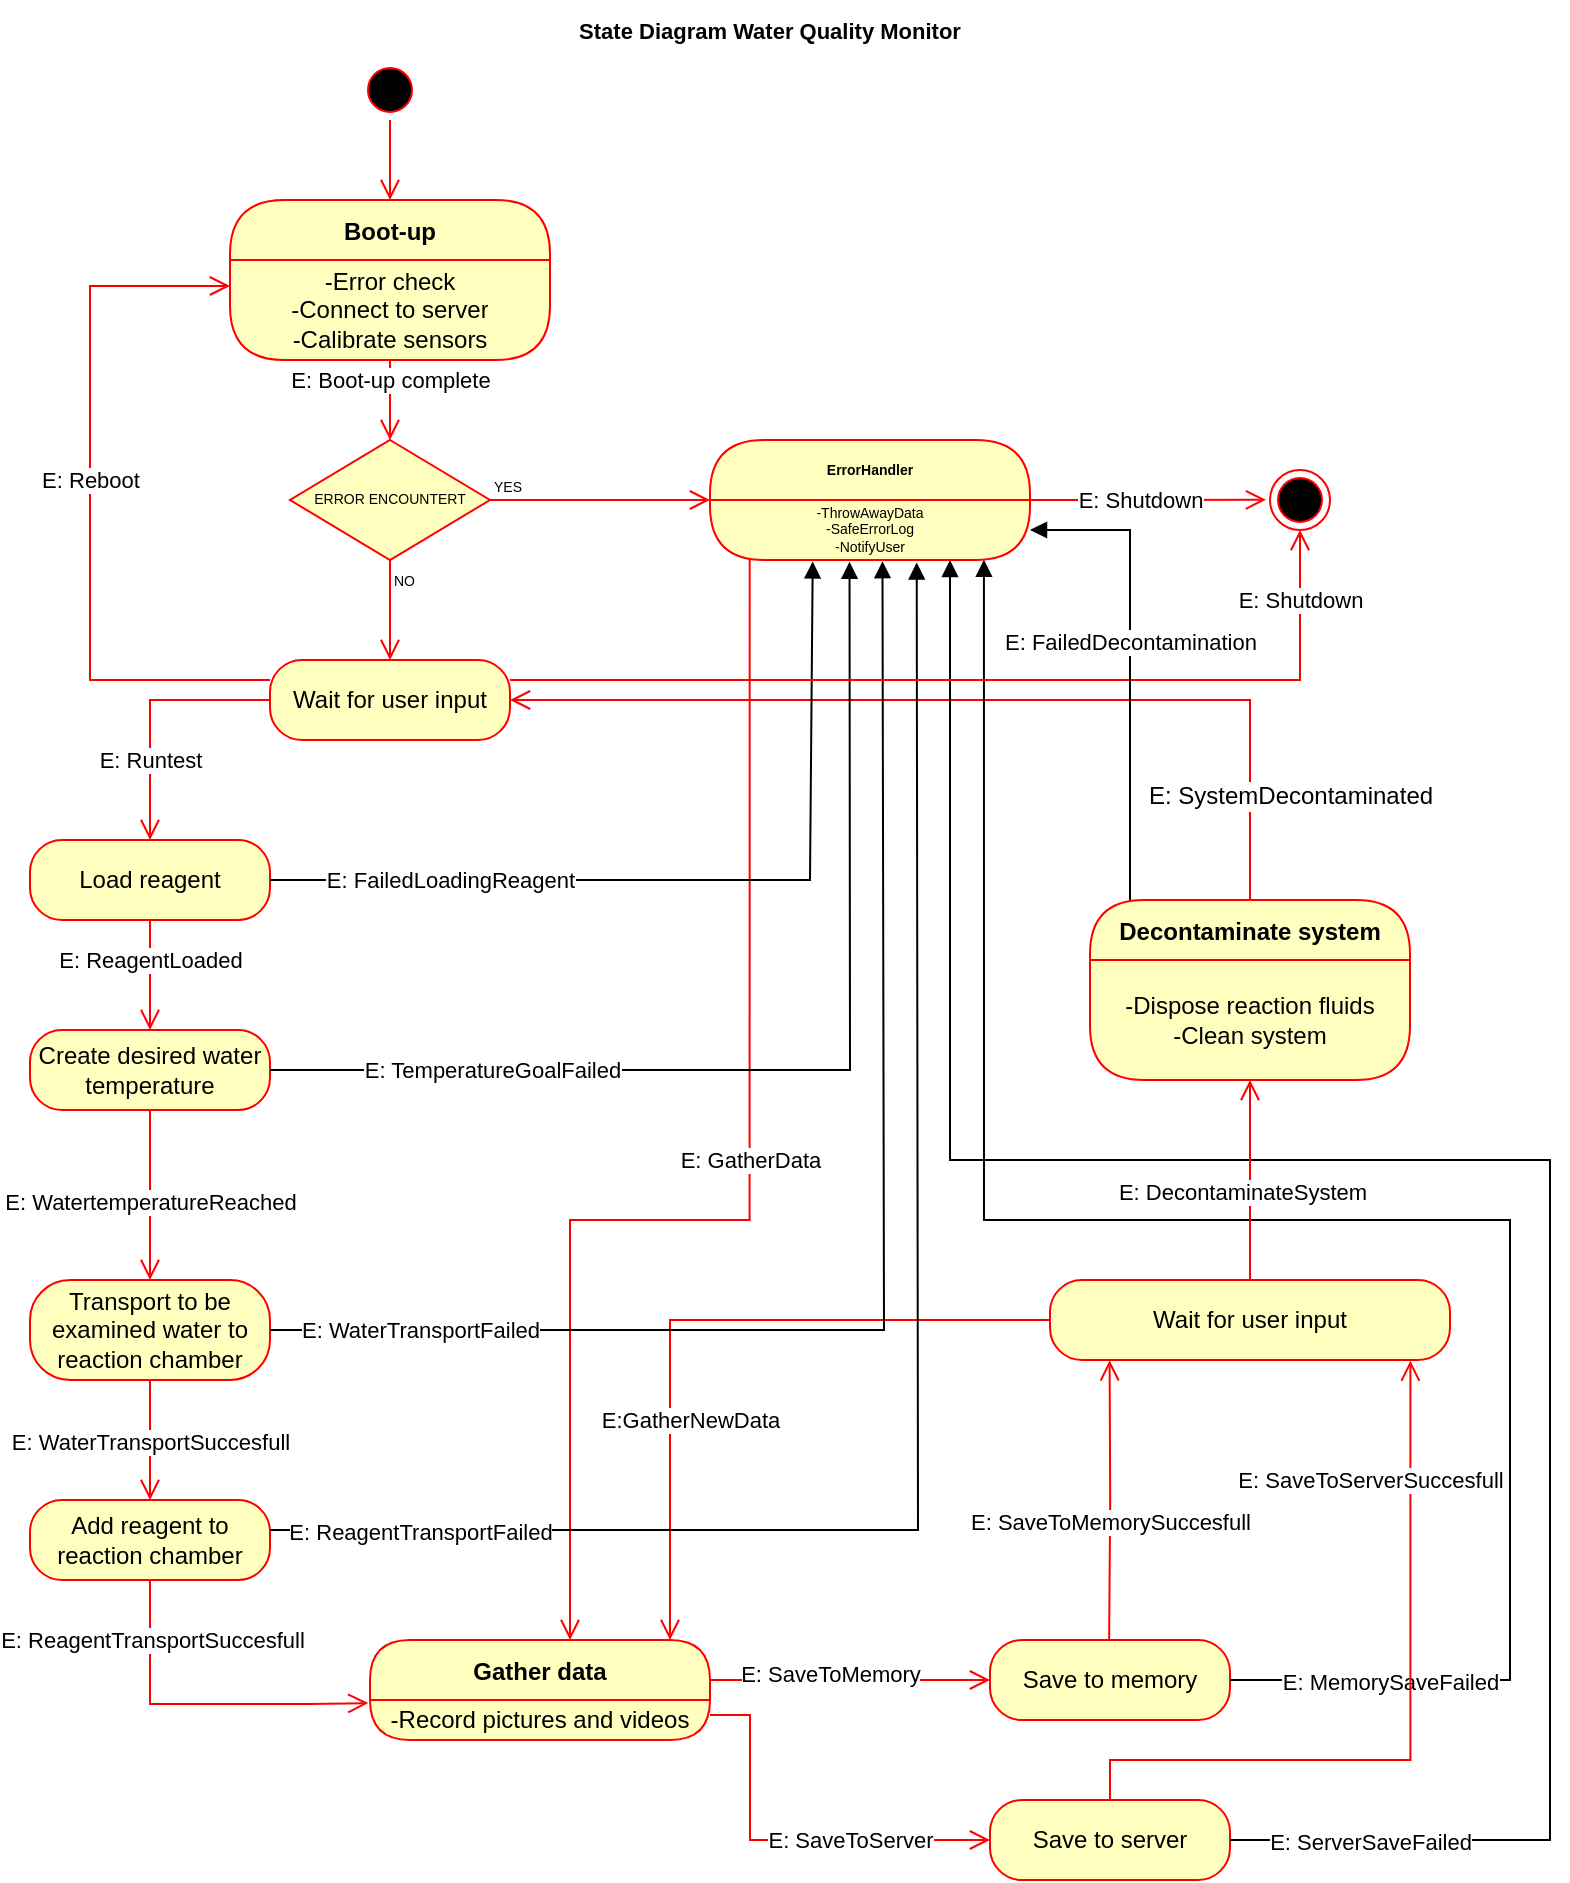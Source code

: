 <mxfile version="20.2.3" type="device"><diagram name="Page-1" id="5f0bae14-7c28-e335-631c-24af17079c00"><mxGraphModel dx="2595" dy="2453" grid="1" gridSize="10" guides="1" tooltips="1" connect="1" arrows="1" fold="1" page="1" pageScale="1" pageWidth="1100" pageHeight="850" background="none" math="0" shadow="0"><root><mxCell id="0"/><mxCell id="1" parent="0"/><mxCell id="MJgT-NaHvdxKKcMKiWZT-1" value="" style="ellipse;html=1;shape=startState;fillColor=#000000;strokeColor=#ff0000;" parent="1" vertex="1"><mxGeometry x="895" y="-500" width="30" height="30" as="geometry"/></mxCell><mxCell id="MJgT-NaHvdxKKcMKiWZT-2" value="" style="edgeStyle=orthogonalEdgeStyle;html=1;verticalAlign=bottom;endArrow=open;endSize=8;strokeColor=#ff0000;rounded=0;entryX=0.5;entryY=0;entryDx=0;entryDy=0;entryPerimeter=0;" parent="1" source="MJgT-NaHvdxKKcMKiWZT-1" target="MJgT-NaHvdxKKcMKiWZT-11" edge="1"><mxGeometry relative="1" as="geometry"><mxPoint x="910" y="-320" as="targetPoint"/></mxGeometry></mxCell><mxCell id="MJgT-NaHvdxKKcMKiWZT-7" value="Decontaminate system" style="swimlane;fontStyle=1;align=center;verticalAlign=middle;childLayout=stackLayout;horizontal=1;startSize=30;horizontalStack=0;resizeParent=0;resizeLast=1;container=0;fontColor=#000000;collapsible=0;rounded=1;arcSize=30;strokeColor=#ff0000;fillColor=#ffffc0;swimlaneFillColor=#ffffc0;dropTarget=0;" parent="1" vertex="1"><mxGeometry x="1260" y="-80" width="160" height="90" as="geometry"/></mxCell><mxCell id="MJgT-NaHvdxKKcMKiWZT-8" value="-Dispose reaction fluids&lt;br&gt;-Clean system" style="text;html=1;strokeColor=none;fillColor=none;align=center;verticalAlign=middle;spacingLeft=4;spacingRight=4;whiteSpace=wrap;overflow=hidden;rotatable=0;fontColor=#000000;" parent="MJgT-NaHvdxKKcMKiWZT-7" vertex="1"><mxGeometry y="30" width="160" height="60" as="geometry"/></mxCell><mxCell id="MJgT-NaHvdxKKcMKiWZT-11" value="Boot-up" style="swimlane;fontStyle=1;align=center;verticalAlign=middle;childLayout=stackLayout;horizontal=1;startSize=30;horizontalStack=0;resizeParent=0;resizeLast=1;container=0;fontColor=#000000;collapsible=0;rounded=1;arcSize=30;strokeColor=#ff0000;fillColor=#ffffc0;swimlaneFillColor=#ffffc0;dropTarget=0;" parent="1" vertex="1"><mxGeometry x="830" y="-430" width="160" height="80" as="geometry"/></mxCell><mxCell id="MJgT-NaHvdxKKcMKiWZT-12" value="-Error check&lt;br&gt;-Connect to server&lt;br&gt;-Calibrate sensors" style="text;html=1;strokeColor=none;fillColor=none;align=center;verticalAlign=middle;spacingLeft=4;spacingRight=4;whiteSpace=wrap;overflow=hidden;rotatable=0;fontColor=#000000;" parent="MJgT-NaHvdxKKcMKiWZT-11" vertex="1"><mxGeometry y="30" width="160" height="50" as="geometry"/></mxCell><mxCell id="MJgT-NaHvdxKKcMKiWZT-19" value="Transport to be examined water to reaction chamber" style="rounded=1;whiteSpace=wrap;html=1;arcSize=40;fontColor=#000000;fillColor=#ffffc0;strokeColor=#ff0000;" parent="1" vertex="1"><mxGeometry x="730" y="110" width="120" height="50" as="geometry"/></mxCell><mxCell id="MJgT-NaHvdxKKcMKiWZT-20" value="" style="edgeStyle=orthogonalEdgeStyle;html=1;verticalAlign=bottom;endArrow=open;endSize=8;strokeColor=#ff0000;rounded=0;entryX=0.5;entryY=0;entryDx=0;entryDy=0;" parent="1" source="MJgT-NaHvdxKKcMKiWZT-19" target="MJgT-NaHvdxKKcMKiWZT-57" edge="1"><mxGeometry relative="1" as="geometry"><mxPoint x="830" y="260" as="targetPoint"/></mxGeometry></mxCell><mxCell id="MJgT-NaHvdxKKcMKiWZT-54" value="E: WaterTransportSuccesfull" style="edgeLabel;html=1;align=center;verticalAlign=middle;resizable=0;points=[];" parent="MJgT-NaHvdxKKcMKiWZT-20" vertex="1" connectable="0"><mxGeometry x="-0.481" y="2" relative="1" as="geometry"><mxPoint x="-2" y="15" as="offset"/></mxGeometry></mxCell><mxCell id="MJgT-NaHvdxKKcMKiWZT-31" value="Wait for user input" style="rounded=1;whiteSpace=wrap;html=1;arcSize=40;fontColor=#000000;fillColor=#ffffc0;strokeColor=#ff0000;" parent="1" vertex="1"><mxGeometry x="850" y="-200" width="120" height="40" as="geometry"/></mxCell><mxCell id="MJgT-NaHvdxKKcMKiWZT-32" value="" style="edgeStyle=orthogonalEdgeStyle;html=1;verticalAlign=bottom;endArrow=open;endSize=8;strokeColor=#ff0000;rounded=0;entryX=0.5;entryY=0;entryDx=0;entryDy=0;" parent="1" source="MJgT-NaHvdxKKcMKiWZT-31" target="MJgT-NaHvdxKKcMKiWZT-49" edge="1"><mxGeometry relative="1" as="geometry"><mxPoint x="790" y="-80" as="targetPoint"/><Array as="points"><mxPoint x="790" y="-180"/></Array></mxGeometry></mxCell><mxCell id="MJgT-NaHvdxKKcMKiWZT-33" value="" style="edgeStyle=orthogonalEdgeStyle;html=1;verticalAlign=bottom;endArrow=open;endSize=8;strokeColor=#ff0000;rounded=0;entryX=1;entryY=0.5;entryDx=0;entryDy=0;exitX=0.5;exitY=0;exitDx=0;exitDy=0;" parent="1" source="MJgT-NaHvdxKKcMKiWZT-7" target="MJgT-NaHvdxKKcMKiWZT-31" edge="1"><mxGeometry relative="1" as="geometry"><mxPoint x="980" y="-30" as="targetPoint"/><mxPoint x="1080" y="-30" as="sourcePoint"/></mxGeometry></mxCell><mxCell id="MJgT-NaHvdxKKcMKiWZT-154" value="&lt;font style=&quot;font-size: 12px;&quot;&gt;E: SystemDecontaminated&lt;/font&gt;" style="edgeLabel;html=1;align=center;verticalAlign=middle;resizable=0;points=[];fontSize=6;" parent="MJgT-NaHvdxKKcMKiWZT-33" vertex="1" connectable="0"><mxGeometry x="-0.681" y="2" relative="1" as="geometry"><mxPoint x="22" y="23" as="offset"/></mxGeometry></mxCell><mxCell id="MJgT-NaHvdxKKcMKiWZT-49" value="Load reagent" style="rounded=1;whiteSpace=wrap;html=1;arcSize=40;fontColor=#000000;fillColor=#ffffc0;strokeColor=#ff0000;" parent="1" vertex="1"><mxGeometry x="730" y="-110" width="120" height="40" as="geometry"/></mxCell><mxCell id="MJgT-NaHvdxKKcMKiWZT-50" value="" style="edgeStyle=orthogonalEdgeStyle;html=1;verticalAlign=bottom;endArrow=open;endSize=8;strokeColor=#ff0000;rounded=0;" parent="1" source="MJgT-NaHvdxKKcMKiWZT-49" edge="1"><mxGeometry relative="1" as="geometry"><mxPoint x="790" y="-15" as="targetPoint"/></mxGeometry></mxCell><mxCell id="MJgT-NaHvdxKKcMKiWZT-51" value="Create desired water temperature" style="rounded=1;whiteSpace=wrap;html=1;arcSize=40;fontColor=#000000;fillColor=#ffffc0;strokeColor=#ff0000;" parent="1" vertex="1"><mxGeometry x="730" y="-15" width="120" height="40" as="geometry"/></mxCell><mxCell id="MJgT-NaHvdxKKcMKiWZT-52" value="E: WatertemperatureReached" style="edgeStyle=orthogonalEdgeStyle;html=1;verticalAlign=bottom;endArrow=open;endSize=8;strokeColor=#ff0000;rounded=0;" parent="1" source="MJgT-NaHvdxKKcMKiWZT-51" target="MJgT-NaHvdxKKcMKiWZT-19" edge="1"><mxGeometry x="0.294" relative="1" as="geometry"><mxPoint x="890" y="40" as="targetPoint"/><mxPoint as="offset"/></mxGeometry></mxCell><mxCell id="MJgT-NaHvdxKKcMKiWZT-53" value="E: ReagentLoaded" style="edgeLabel;html=1;align=center;verticalAlign=middle;resizable=0;points=[];" parent="1" vertex="1" connectable="0"><mxGeometry x="789.998" y="-50.0" as="geometry"/></mxCell><mxCell id="MJgT-NaHvdxKKcMKiWZT-57" value="&lt;span style=&quot;&quot;&gt;Add reagent to reaction chamber&lt;/span&gt;" style="rounded=1;whiteSpace=wrap;html=1;arcSize=40;fontColor=#000000;fillColor=#ffffc0;strokeColor=#ff0000;" parent="1" vertex="1"><mxGeometry x="730" y="220" width="120" height="40" as="geometry"/></mxCell><mxCell id="MJgT-NaHvdxKKcMKiWZT-60" value="" style="edgeStyle=orthogonalEdgeStyle;html=1;verticalAlign=bottom;endArrow=open;endSize=8;strokeColor=#ff0000;rounded=0;exitX=0.5;exitY=1;exitDx=0;exitDy=0;startArrow=none;entryX=-0.005;entryY=0.631;entryDx=0;entryDy=0;entryPerimeter=0;" parent="1" source="MJgT-NaHvdxKKcMKiWZT-57" target="MJgT-NaHvdxKKcMKiWZT-73" edge="1"><mxGeometry relative="1" as="geometry"><mxPoint x="940" y="310" as="targetPoint"/><mxPoint x="835" y="290" as="sourcePoint"/><Array as="points"><mxPoint x="790" y="322"/><mxPoint x="870" y="322"/></Array></mxGeometry></mxCell><mxCell id="MJgT-NaHvdxKKcMKiWZT-64" value="&lt;span style=&quot;color: rgba(0, 0, 0, 0); font-family: monospace; font-size: 0px; text-align: start; background-color: rgb(248, 249, 250);&quot;&gt;%3CmxGraphModel%3E%3Croot%3E%3CmxCell%20id%3D%220%22%2F%3E%3CmxCell%20id%3D%221%22%20parent%3D%220%22%2F%3E%3CmxCell%20id%3D%222%22%20value%3D%22E%3A%20Transport%20succesfull%22%20style%3D%22edgeLabel%3Bhtml%3D1%3Balign%3Dcenter%3BverticalAlign%3Dmiddle%3Bresizable%3D0%3Bpoints%3D%5B%5D%3B%22%20vertex%3D%221%22%20connectable%3D%220%22%20parent%3D%221%22%3E%3CmxGeometry%20x%3D%22460%22%20y%3D%22630.714%22%20as%3D%22geometry%22%2F%3E%3C%2FmxCell%3E%3C%2Froot%3E%3C%2FmxGraphModel%3E&lt;/span&gt;&lt;span style=&quot;color: rgba(0, 0, 0, 0); font-family: monospace; font-size: 0px; text-align: start; background-color: rgb(248, 249, 250);&quot;&gt;%3CmxGraphModel%3E%3Croot%3E%3CmxCell%20id%3D%220%22%2F%3E%3CmxCell%20id%3D%221%22%20parent%3D%220%22%2F%3E%3CmxCell%20id%3D%222%22%20value%3D%22E%3A%20Transport%20succesfull%22%20style%3D%22edgeLabel%3Bhtml%3D1%3Balign%3Dcenter%3BverticalAlign%3Dmiddle%3Bresizable%3D0%3Bpoints%3D%5B%5D%3B%22%20vertex%3D%221%22%20connectable%3D%220%22%20parent%3D%221%22%3E%3CmxGeometry%20x%3D%22460%22%20y%3D%22630.714%22%20as%3D%22geometry%22%2F%3E%3C%2FmxCell%3E%3C%2Froot%3E%3C%2FmxGraphModel%3E&lt;/span&gt;" style="edgeLabel;html=1;align=center;verticalAlign=middle;resizable=0;points=[];" parent="MJgT-NaHvdxKKcMKiWZT-60" vertex="1" connectable="0"><mxGeometry x="-0.551" relative="1" as="geometry"><mxPoint as="offset"/></mxGeometry></mxCell><mxCell id="MJgT-NaHvdxKKcMKiWZT-65" value="E: ReagentTransportSuccesfull" style="edgeLabel;html=1;align=center;verticalAlign=middle;resizable=0;points=[];" parent="MJgT-NaHvdxKKcMKiWZT-60" vertex="1" connectable="0"><mxGeometry x="-0.595" y="1" relative="1" as="geometry"><mxPoint y="-5" as="offset"/></mxGeometry></mxCell><mxCell id="MJgT-NaHvdxKKcMKiWZT-73" value="Gather data" style="swimlane;fontStyle=1;align=center;verticalAlign=middle;childLayout=stackLayout;horizontal=1;startSize=30;horizontalStack=0;resizeParent=0;resizeLast=1;container=0;fontColor=#000000;collapsible=0;rounded=1;arcSize=30;strokeColor=#ff0000;fillColor=#ffffc0;swimlaneFillColor=#ffffc0;dropTarget=0;" parent="1" vertex="1"><mxGeometry x="900" y="290" width="170" height="50" as="geometry"/></mxCell><mxCell id="MJgT-NaHvdxKKcMKiWZT-74" value="-Record pictures and videos&lt;br&gt;" style="text;html=1;strokeColor=none;fillColor=none;align=center;verticalAlign=middle;spacingLeft=4;spacingRight=4;whiteSpace=wrap;overflow=hidden;rotatable=0;fontColor=#000000;" parent="MJgT-NaHvdxKKcMKiWZT-73" vertex="1"><mxGeometry y="30" width="170" height="20" as="geometry"/></mxCell><mxCell id="MJgT-NaHvdxKKcMKiWZT-86" value="" style="edgeStyle=orthogonalEdgeStyle;html=1;verticalAlign=bottom;endArrow=open;endSize=8;strokeColor=#ff0000;rounded=0;exitX=0.5;exitY=0;exitDx=0;exitDy=0;entryX=0.149;entryY=1.004;entryDx=0;entryDy=0;entryPerimeter=0;" parent="1" target="MJgT-NaHvdxKKcMKiWZT-129" edge="1"><mxGeometry relative="1" as="geometry"><mxPoint x="1269.57" y="160" as="targetPoint"/><mxPoint x="1269.57" y="290" as="sourcePoint"/><Array as="points"/></mxGeometry></mxCell><mxCell id="MJgT-NaHvdxKKcMKiWZT-87" value="E: SaveToMemorySuccesfull" style="edgeLabel;html=1;align=center;verticalAlign=middle;resizable=0;points=[];" parent="MJgT-NaHvdxKKcMKiWZT-86" vertex="1" connectable="0"><mxGeometry x="-0.481" y="2" relative="1" as="geometry"><mxPoint x="2" y="-23" as="offset"/></mxGeometry></mxCell><mxCell id="MJgT-NaHvdxKKcMKiWZT-88" value="&lt;span style=&quot;&quot;&gt;Save to memory&lt;/span&gt;" style="rounded=1;whiteSpace=wrap;html=1;arcSize=40;fontColor=#000000;fillColor=#ffffc0;strokeColor=#ff0000;" parent="1" vertex="1"><mxGeometry x="1210" y="290" width="120" height="40" as="geometry"/></mxCell><mxCell id="MJgT-NaHvdxKKcMKiWZT-89" value="&lt;span style=&quot;&quot;&gt;Save to server&lt;/span&gt;" style="rounded=1;whiteSpace=wrap;html=1;arcSize=40;fontColor=#000000;fillColor=#ffffc0;strokeColor=#ff0000;" parent="1" vertex="1"><mxGeometry x="1210" y="370" width="120" height="40" as="geometry"/></mxCell><mxCell id="MJgT-NaHvdxKKcMKiWZT-90" value="" style="edgeStyle=orthogonalEdgeStyle;html=1;verticalAlign=bottom;endArrow=open;endSize=8;strokeColor=#ff0000;rounded=0;exitX=1;exitY=0.75;exitDx=0;exitDy=0;entryX=0;entryY=0.5;entryDx=0;entryDy=0;" parent="1" source="MJgT-NaHvdxKKcMKiWZT-73" target="MJgT-NaHvdxKKcMKiWZT-89" edge="1"><mxGeometry relative="1" as="geometry"><mxPoint x="1280" y="280" as="targetPoint"/><mxPoint x="1279.63" y="390" as="sourcePoint"/><Array as="points"><mxPoint x="1090" y="328"/><mxPoint x="1090" y="390"/></Array></mxGeometry></mxCell><mxCell id="MJgT-NaHvdxKKcMKiWZT-112" value="E: SaveToServer" style="edgeLabel;html=1;align=center;verticalAlign=middle;resizable=0;points=[];" parent="MJgT-NaHvdxKKcMKiWZT-90" vertex="1" connectable="0"><mxGeometry x="0.197" y="-1" relative="1" as="geometry"><mxPoint x="11" y="-1" as="offset"/></mxGeometry></mxCell><mxCell id="MJgT-NaHvdxKKcMKiWZT-103" value="E: MemorySaveFailed" style="html=1;verticalAlign=bottom;endArrow=block;rounded=0;exitX=1;exitY=0.5;exitDx=0;exitDy=0;entryX=0.856;entryY=0.994;entryDx=0;entryDy=0;entryPerimeter=0;" parent="1" source="MJgT-NaHvdxKKcMKiWZT-88" target="MJgT-NaHvdxKKcMKiWZT-169" edge="1"><mxGeometry x="-0.834" y="-10" width="80" relative="1" as="geometry"><mxPoint x="990" y="239.66" as="sourcePoint"/><mxPoint x="985" y="200" as="targetPoint"/><Array as="points"><mxPoint x="1470" y="310"/><mxPoint x="1470" y="80"/><mxPoint x="1370" y="80"/><mxPoint x="1207" y="80"/></Array><mxPoint as="offset"/></mxGeometry></mxCell><mxCell id="MJgT-NaHvdxKKcMKiWZT-104" value="E: ServerSaveFailed" style="html=1;verticalAlign=bottom;endArrow=block;rounded=0;exitX=1;exitY=0.5;exitDx=0;exitDy=0;entryX=0.75;entryY=1;entryDx=0;entryDy=0;" parent="1" source="MJgT-NaHvdxKKcMKiWZT-89" target="MJgT-NaHvdxKKcMKiWZT-169" edge="1"><mxGeometry x="-0.873" y="-10" width="80" relative="1" as="geometry"><mxPoint x="1455" y="250" as="sourcePoint"/><mxPoint x="950" y="200" as="targetPoint"/><Array as="points"><mxPoint x="1390" y="390"/><mxPoint x="1490" y="390"/><mxPoint x="1490" y="50"/><mxPoint x="1190" y="50"/></Array><mxPoint as="offset"/></mxGeometry></mxCell><mxCell id="MJgT-NaHvdxKKcMKiWZT-109" value="" style="edgeStyle=orthogonalEdgeStyle;html=1;verticalAlign=bottom;endArrow=open;endSize=8;strokeColor=#ff0000;rounded=0;entryX=0;entryY=0.5;entryDx=0;entryDy=0;" parent="1" target="MJgT-NaHvdxKKcMKiWZT-88" edge="1"><mxGeometry relative="1" as="geometry"><mxPoint x="1210.42" y="370" as="targetPoint"/><mxPoint x="1070" y="310" as="sourcePoint"/><Array as="points"><mxPoint x="1070" y="310"/></Array></mxGeometry></mxCell><mxCell id="MJgT-NaHvdxKKcMKiWZT-111" value="E: SaveToMemory" style="edgeLabel;html=1;align=center;verticalAlign=middle;resizable=0;points=[];" parent="MJgT-NaHvdxKKcMKiWZT-109" vertex="1" connectable="0"><mxGeometry x="-0.145" y="3" relative="1" as="geometry"><mxPoint as="offset"/></mxGeometry></mxCell><mxCell id="MJgT-NaHvdxKKcMKiWZT-114" value="" style="edgeStyle=orthogonalEdgeStyle;html=1;verticalAlign=bottom;endArrow=open;endSize=8;strokeColor=#ff0000;rounded=0;exitX=0.124;exitY=0.985;exitDx=0;exitDy=0;exitPerimeter=0;" parent="1" source="MJgT-NaHvdxKKcMKiWZT-169" edge="1"><mxGeometry relative="1" as="geometry"><mxPoint x="1000" y="290" as="targetPoint"/><mxPoint x="1040" y="2.274e-13" as="sourcePoint"/><Array as="points"><mxPoint x="1090" y="80"/><mxPoint x="1000" y="80"/></Array></mxGeometry></mxCell><mxCell id="MJgT-NaHvdxKKcMKiWZT-116" value="E: GatherData" style="edgeLabel;html=1;align=center;verticalAlign=middle;resizable=0;points=[];" parent="MJgT-NaHvdxKKcMKiWZT-114" vertex="1" connectable="0"><mxGeometry x="-0.145" y="3" relative="1" as="geometry"><mxPoint x="-3" y="31" as="offset"/></mxGeometry></mxCell><mxCell id="MJgT-NaHvdxKKcMKiWZT-126" value="" style="edgeStyle=orthogonalEdgeStyle;html=1;verticalAlign=bottom;endArrow=open;endSize=8;strokeColor=#ff0000;rounded=0;exitX=0.5;exitY=0;exitDx=0;exitDy=0;entryX=0.901;entryY=1.008;entryDx=0;entryDy=0;entryPerimeter=0;" parent="1" source="MJgT-NaHvdxKKcMKiWZT-89" target="MJgT-NaHvdxKKcMKiWZT-129" edge="1"><mxGeometry relative="1" as="geometry"><mxPoint x="1420.0" y="160" as="targetPoint"/><mxPoint x="1420.0" y="290" as="sourcePoint"/><Array as="points"><mxPoint x="1270" y="350"/><mxPoint x="1420" y="350"/></Array></mxGeometry></mxCell><mxCell id="MJgT-NaHvdxKKcMKiWZT-128" value="E: SaveToServerSuccesfull" style="edgeLabel;html=1;align=center;verticalAlign=middle;resizable=0;points=[];" parent="MJgT-NaHvdxKKcMKiWZT-126" vertex="1" connectable="0"><mxGeometry x="0.438" y="1" relative="1" as="geometry"><mxPoint x="-19" y="-44" as="offset"/></mxGeometry></mxCell><mxCell id="MJgT-NaHvdxKKcMKiWZT-129" value="Wait for user input" style="rounded=1;whiteSpace=wrap;html=1;arcSize=40;fontColor=#000000;fillColor=#ffffc0;strokeColor=#ff0000;" parent="1" vertex="1"><mxGeometry x="1240" y="110" width="200" height="40" as="geometry"/></mxCell><mxCell id="MJgT-NaHvdxKKcMKiWZT-130" value="" style="edgeStyle=orthogonalEdgeStyle;html=1;verticalAlign=bottom;endArrow=open;endSize=8;strokeColor=#ff0000;rounded=0;entryX=0.5;entryY=1;entryDx=0;entryDy=0;" parent="1" source="MJgT-NaHvdxKKcMKiWZT-129" target="MJgT-NaHvdxKKcMKiWZT-8" edge="1"><mxGeometry relative="1" as="geometry"><mxPoint x="1340" y="10" as="targetPoint"/></mxGeometry></mxCell><mxCell id="MJgT-NaHvdxKKcMKiWZT-133" value="&lt;span style=&quot;color: rgba(0, 0, 0, 0); font-family: monospace; font-size: 0px; text-align: start; background-color: rgb(248, 249, 250);&quot;&gt;%3CmxGraphModel%3E%3Croot%3E%3CmxCell%20id%3D%220%22%2F%3E%3CmxCell%20id%3D%221%22%20parent%3D%220%22%2F%3E%3CmxCell%20id%3D%222%22%20value%3D%22E%3ARecordAgain%22%20style%3D%22edgeLabel%3Bhtml%3D1%3Balign%3Dcenter%3BverticalAlign%3Dmiddle%3Bresizable%3D0%3Bpoints%3D%5B%5D%3B%22%20vertex%3D%221%22%20connectable%3D%220%22%20parent%3D%221%22%3E%3CmxGeometry%20x%3D%22780.258%22%20y%3D%22570.014%22%20as%3D%22geometry%22%2F%3E%3C%2FmxCell%3E%3C%2Froot%3E%3C%2FmxGraphModel%3EC&lt;/span&gt;" style="edgeLabel;html=1;align=center;verticalAlign=middle;resizable=0;points=[];" parent="MJgT-NaHvdxKKcMKiWZT-130" vertex="1" connectable="0"><mxGeometry x="-0.215" y="4" relative="1" as="geometry"><mxPoint as="offset"/></mxGeometry></mxCell><mxCell id="MJgT-NaHvdxKKcMKiWZT-134" value="E: DecontaminateSystem" style="edgeLabel;html=1;align=center;verticalAlign=middle;resizable=0;points=[];" parent="MJgT-NaHvdxKKcMKiWZT-130" vertex="1" connectable="0"><mxGeometry x="-0.124" y="4" relative="1" as="geometry"><mxPoint as="offset"/></mxGeometry></mxCell><mxCell id="MJgT-NaHvdxKKcMKiWZT-131" value="" style="edgeStyle=orthogonalEdgeStyle;html=1;verticalAlign=bottom;endArrow=open;endSize=8;strokeColor=#ff0000;rounded=0;exitX=0;exitY=0.5;exitDx=0;exitDy=0;" parent="1" source="MJgT-NaHvdxKKcMKiWZT-129" edge="1"><mxGeometry relative="1" as="geometry"><mxPoint x="1050" y="290" as="targetPoint"/><mxPoint x="1100.0" y="210" as="sourcePoint"/><Array as="points"><mxPoint x="1050" y="130"/><mxPoint x="1050" y="290"/></Array></mxGeometry></mxCell><mxCell id="MJgT-NaHvdxKKcMKiWZT-132" value="E:GatherNewData" style="edgeLabel;html=1;align=center;verticalAlign=middle;resizable=0;points=[];" parent="MJgT-NaHvdxKKcMKiWZT-131" vertex="1" connectable="0"><mxGeometry x="-0.481" y="2" relative="1" as="geometry"><mxPoint x="-89" y="48" as="offset"/></mxGeometry></mxCell><mxCell id="MJgT-NaHvdxKKcMKiWZT-136" value="" style="edgeStyle=orthogonalEdgeStyle;html=1;verticalAlign=bottom;endArrow=open;endSize=8;strokeColor=#ff0000;rounded=0;entryX=0;entryY=0.25;entryDx=0;entryDy=0;exitX=0;exitY=0.25;exitDx=0;exitDy=0;" parent="1" source="MJgT-NaHvdxKKcMKiWZT-31" target="MJgT-NaHvdxKKcMKiWZT-12" edge="1"><mxGeometry relative="1" as="geometry"><mxPoint x="530" y="50" as="targetPoint"/><mxPoint x="530" y="-200" as="sourcePoint"/><Array as="points"><mxPoint x="760" y="-190"/><mxPoint x="760" y="-387"/><mxPoint x="830" y="-387"/></Array></mxGeometry></mxCell><mxCell id="MJgT-NaHvdxKKcMKiWZT-137" value="E: Runtest" style="edgeLabel;html=1;align=center;verticalAlign=middle;resizable=0;points=[];" parent="1" vertex="1" connectable="0"><mxGeometry x="790" y="-150.004" as="geometry"/></mxCell><mxCell id="MJgT-NaHvdxKKcMKiWZT-139" value="" style="html=1;verticalAlign=bottom;endArrow=block;rounded=0;entryX=0.436;entryY=1.029;entryDx=0;entryDy=0;entryPerimeter=0;exitX=1;exitY=0.5;exitDx=0;exitDy=0;" parent="1" source="MJgT-NaHvdxKKcMKiWZT-51" target="MJgT-NaHvdxKKcMKiWZT-169" edge="1"><mxGeometry x="0.25" width="80" relative="1" as="geometry"><mxPoint x="870" y="10" as="sourcePoint"/><mxPoint x="560" y="-160" as="targetPoint"/><Array as="points"><mxPoint x="1140" y="5"/></Array><mxPoint as="offset"/></mxGeometry></mxCell><mxCell id="MJgT-NaHvdxKKcMKiWZT-140" value="&lt;font style=&quot;font-size: 11px;&quot;&gt;E: TemperatureGoalFailed&lt;/font&gt;" style="edgeLabel;html=1;align=center;verticalAlign=middle;resizable=0;points=[];fontSize=8;" parent="MJgT-NaHvdxKKcMKiWZT-139" vertex="1" connectable="0"><mxGeometry x="-0.124" y="1" relative="1" as="geometry"><mxPoint x="-128" y="1" as="offset"/></mxGeometry></mxCell><mxCell id="MJgT-NaHvdxKKcMKiWZT-141" value="" style="html=1;verticalAlign=bottom;endArrow=block;rounded=0;entryX=0.321;entryY=1.024;entryDx=0;entryDy=0;exitX=1;exitY=0.5;exitDx=0;exitDy=0;entryPerimeter=0;" parent="1" source="MJgT-NaHvdxKKcMKiWZT-49" target="MJgT-NaHvdxKKcMKiWZT-169" edge="1"><mxGeometry x="0.25" width="80" relative="1" as="geometry"><mxPoint x="850" y="-80" as="sourcePoint"/><mxPoint x="569.96" y="-159.68" as="targetPoint"/><Array as="points"><mxPoint x="1120" y="-90"/></Array><mxPoint as="offset"/></mxGeometry></mxCell><mxCell id="MJgT-NaHvdxKKcMKiWZT-142" value="&lt;font style=&quot;font-size: 11px;&quot;&gt;E: FailedLoadingReagent&lt;/font&gt;" style="edgeLabel;html=1;align=center;verticalAlign=middle;resizable=0;points=[];fontSize=11;" parent="MJgT-NaHvdxKKcMKiWZT-141" vertex="1" connectable="0"><mxGeometry x="-0.124" y="1" relative="1" as="geometry"><mxPoint x="-98" y="1" as="offset"/></mxGeometry></mxCell><mxCell id="MJgT-NaHvdxKKcMKiWZT-143" value="" style="html=1;verticalAlign=bottom;endArrow=block;rounded=0;exitX=1;exitY=0.5;exitDx=0;exitDy=0;entryX=0.539;entryY=1.019;entryDx=0;entryDy=0;entryPerimeter=0;" parent="1" source="MJgT-NaHvdxKKcMKiWZT-19" target="MJgT-NaHvdxKKcMKiWZT-169" edge="1"><mxGeometry x="0.25" width="80" relative="1" as="geometry"><mxPoint x="870" y="134.48" as="sourcePoint"/><mxPoint x="920" y="-160" as="targetPoint"/><Array as="points"><mxPoint x="1157" y="135"/></Array><mxPoint as="offset"/></mxGeometry></mxCell><mxCell id="MJgT-NaHvdxKKcMKiWZT-144" value="&lt;font style=&quot;font-size: 11px;&quot;&gt;E: WaterTransportFailed&lt;/font&gt;" style="edgeLabel;html=1;align=center;verticalAlign=middle;resizable=0;points=[];fontSize=8;" parent="MJgT-NaHvdxKKcMKiWZT-143" vertex="1" connectable="0"><mxGeometry x="-0.124" y="1" relative="1" as="geometry"><mxPoint x="-228" y="1" as="offset"/></mxGeometry></mxCell><mxCell id="MJgT-NaHvdxKKcMKiWZT-145" value="" style="html=1;verticalAlign=bottom;endArrow=block;rounded=0;exitX=1;exitY=0.5;exitDx=0;exitDy=0;entryX=0.646;entryY=1.04;entryDx=0;entryDy=0;entryPerimeter=0;" parent="1" target="MJgT-NaHvdxKKcMKiWZT-169" edge="1"><mxGeometry x="0.25" width="80" relative="1" as="geometry"><mxPoint x="850" y="235" as="sourcePoint"/><mxPoint x="920" y="-60" as="targetPoint"/><Array as="points"><mxPoint x="1174" y="235"/></Array><mxPoint as="offset"/></mxGeometry></mxCell><mxCell id="MJgT-NaHvdxKKcMKiWZT-148" value="&lt;font style=&quot;font-size: 11px;&quot;&gt;&lt;font style=&quot;font-size: 11px;&quot;&gt;E:&lt;/font&gt; &lt;font style=&quot;font-size: 11px;&quot;&gt;ReagentTransportFailed&lt;/font&gt;&lt;/font&gt;" style="edgeLabel;html=1;align=center;verticalAlign=middle;resizable=0;points=[];fontSize=6;" parent="MJgT-NaHvdxKKcMKiWZT-145" vertex="1" connectable="0"><mxGeometry x="-0.355" y="-1" relative="1" as="geometry"><mxPoint x="-186" as="offset"/></mxGeometry></mxCell><mxCell id="MJgT-NaHvdxKKcMKiWZT-149" value="" style="ellipse;html=1;shape=endState;fillColor=#000000;strokeColor=#ff0000;fontSize=6;" parent="1" vertex="1"><mxGeometry x="1350" y="-295" width="30" height="30" as="geometry"/></mxCell><mxCell id="MJgT-NaHvdxKKcMKiWZT-151" value="" style="edgeStyle=orthogonalEdgeStyle;html=1;verticalAlign=bottom;endArrow=open;endSize=8;strokeColor=#ff0000;rounded=0;exitX=1;exitY=0.25;exitDx=0;exitDy=0;entryX=0.5;entryY=1;entryDx=0;entryDy=0;" parent="1" source="MJgT-NaHvdxKKcMKiWZT-31" target="MJgT-NaHvdxKKcMKiWZT-149" edge="1"><mxGeometry relative="1" as="geometry"><mxPoint x="1315" y="-270" as="targetPoint"/><mxPoint x="1054.66" y="-250" as="sourcePoint"/><Array as="points"><mxPoint x="1365" y="-190"/></Array></mxGeometry></mxCell><mxCell id="MJgT-NaHvdxKKcMKiWZT-153" value="&lt;span style=&quot;font-size: 11px;&quot;&gt;E: Shutdown&lt;/span&gt;" style="edgeLabel;html=1;align=center;verticalAlign=middle;resizable=0;points=[];fontSize=6;" parent="MJgT-NaHvdxKKcMKiWZT-151" vertex="1" connectable="0"><mxGeometry x="0.26" y="-2" relative="1" as="geometry"><mxPoint x="99" y="-42" as="offset"/></mxGeometry></mxCell><mxCell id="MJgT-NaHvdxKKcMKiWZT-152" value="E: Reboot" style="edgeLabel;html=1;align=center;verticalAlign=middle;resizable=0;points=[];" parent="1" vertex="1" connectable="0"><mxGeometry x="760.003" y="-290.003" as="geometry"/></mxCell><mxCell id="MJgT-NaHvdxKKcMKiWZT-159" value="ERROR ENCOUNTERT" style="rhombus;whiteSpace=wrap;html=1;fillColor=#ffffc0;strokeColor=#ff0000;fontSize=7;" parent="1" vertex="1"><mxGeometry x="860" y="-310" width="100" height="60" as="geometry"/></mxCell><mxCell id="MJgT-NaHvdxKKcMKiWZT-160" value="YES" style="edgeStyle=orthogonalEdgeStyle;html=1;align=left;verticalAlign=bottom;endArrow=open;endSize=8;strokeColor=#ff0000;rounded=0;fontSize=7;entryX=0;entryY=0.5;entryDx=0;entryDy=0;" parent="1" source="MJgT-NaHvdxKKcMKiWZT-159" edge="1"><mxGeometry x="-1" relative="1" as="geometry"><mxPoint x="1070" y="-280" as="targetPoint"/><Array as="points"/></mxGeometry></mxCell><mxCell id="MJgT-NaHvdxKKcMKiWZT-161" value="NO" style="edgeStyle=orthogonalEdgeStyle;html=1;align=left;verticalAlign=top;endArrow=open;endSize=8;strokeColor=#ff0000;rounded=0;fontSize=7;entryX=0.5;entryY=0;entryDx=0;entryDy=0;" parent="1" source="MJgT-NaHvdxKKcMKiWZT-159" target="MJgT-NaHvdxKKcMKiWZT-31" edge="1"><mxGeometry x="-1" relative="1" as="geometry"><mxPoint x="910" y="-210" as="targetPoint"/></mxGeometry></mxCell><mxCell id="MJgT-NaHvdxKKcMKiWZT-162" value="" style="edgeStyle=orthogonalEdgeStyle;html=1;verticalAlign=bottom;endArrow=open;endSize=8;strokeColor=#ff0000;rounded=0;entryX=0.5;entryY=0;entryDx=0;entryDy=0;exitX=0.5;exitY=1;exitDx=0;exitDy=0;" parent="1" source="MJgT-NaHvdxKKcMKiWZT-12" target="MJgT-NaHvdxKKcMKiWZT-159" edge="1"><mxGeometry relative="1" as="geometry"><mxPoint x="909.66" y="-300" as="targetPoint"/><mxPoint x="909.66" y="-340" as="sourcePoint"/></mxGeometry></mxCell><mxCell id="MJgT-NaHvdxKKcMKiWZT-168" value="ErrorHandler" style="swimlane;fontStyle=1;align=center;verticalAlign=middle;childLayout=stackLayout;horizontal=1;startSize=30;horizontalStack=0;resizeParent=0;resizeLast=1;container=0;fontColor=#000000;collapsible=0;rounded=1;arcSize=30;strokeColor=#ff0000;fillColor=#ffffc0;swimlaneFillColor=#ffffc0;dropTarget=0;fontSize=7;" parent="1" vertex="1"><mxGeometry x="1070" y="-310" width="160" height="60" as="geometry"/></mxCell><mxCell id="MJgT-NaHvdxKKcMKiWZT-169" value="-ThrowAwayData&lt;br&gt;-SafeErrorLog&lt;br&gt;-NotifyUser" style="text;html=1;strokeColor=none;fillColor=none;align=center;verticalAlign=middle;spacingLeft=4;spacingRight=4;whiteSpace=wrap;overflow=hidden;rotatable=0;fontColor=#000000;fontSize=7;" parent="MJgT-NaHvdxKKcMKiWZT-168" vertex="1"><mxGeometry y="30" width="160" height="30" as="geometry"/></mxCell><mxCell id="MJgT-NaHvdxKKcMKiWZT-170" value="" style="edgeStyle=orthogonalEdgeStyle;html=1;verticalAlign=bottom;endArrow=open;endSize=8;strokeColor=#ff0000;rounded=0;fontSize=7;entryX=-0.067;entryY=0.496;entryDx=0;entryDy=0;entryPerimeter=0;" parent="1" source="MJgT-NaHvdxKKcMKiWZT-168" target="MJgT-NaHvdxKKcMKiWZT-149" edge="1"><mxGeometry relative="1" as="geometry"><mxPoint x="1300" y="-280" as="targetPoint"/><Array as="points"/></mxGeometry></mxCell><mxCell id="MJgT-NaHvdxKKcMKiWZT-172" value="&lt;span style=&quot;font-size: 11px;&quot;&gt;E: Shutdown&lt;/span&gt;" style="edgeLabel;html=1;align=center;verticalAlign=middle;resizable=0;points=[];fontSize=6;" parent="1" vertex="1" connectable="0"><mxGeometry x="1279.997" y="-295.004" as="geometry"><mxPoint x="5" y="15" as="offset"/></mxGeometry></mxCell><mxCell id="MJgT-NaHvdxKKcMKiWZT-173" value="E: FailedDecontamination" style="html=1;verticalAlign=bottom;endArrow=block;rounded=0;fontSize=11;entryX=1;entryY=0.5;entryDx=0;entryDy=0;" parent="1" target="MJgT-NaHvdxKKcMKiWZT-169" edge="1"><mxGeometry x="0.021" width="80" relative="1" as="geometry"><mxPoint x="1280" y="-80" as="sourcePoint"/><mxPoint x="1290" y="-80" as="targetPoint"/><Array as="points"><mxPoint x="1280" y="-80"/><mxPoint x="1280" y="-265"/><mxPoint x="1260" y="-265"/></Array><mxPoint as="offset"/></mxGeometry></mxCell><mxCell id="MJgT-NaHvdxKKcMKiWZT-174" value="E: Boot-up complete" style="edgeLabel;html=1;align=center;verticalAlign=middle;resizable=0;points=[];" parent="1" vertex="1" connectable="0"><mxGeometry x="910.003" y="-340.003" as="geometry"/></mxCell><mxCell id="MJgT-NaHvdxKKcMKiWZT-177" value="State Diagram Water Quality Monitor" style="text;align=center;fontStyle=1;verticalAlign=middle;spacingLeft=3;spacingRight=3;strokeColor=none;rotatable=0;points=[[0,0.5],[1,0.5]];portConstraint=eastwest;fontSize=11;" parent="1" vertex="1"><mxGeometry x="990" y="-530" width="220" height="30" as="geometry"/></mxCell></root></mxGraphModel></diagram></mxfile>